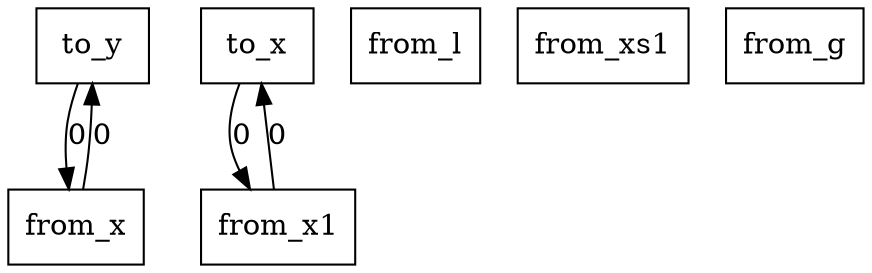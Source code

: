 digraph {
    graph [rankdir=TB
          ,bgcolor=transparent];
    node [shape=box
         ,fillcolor=white
         ,style=filled];
    0 [label=<to_y>];
    1 [label=<to_x>];
    2 [label=<from_x1>];
    3 [label=<from_x>];
    4 [label=<from_l>];
    5 [label=<from_xs1>];
    6 [label=<from_g>];
    0 -> 3 [label=0];
    1 -> 2 [label=0];
    2 -> 1 [label=0];
    3 -> 0 [label=0];
}